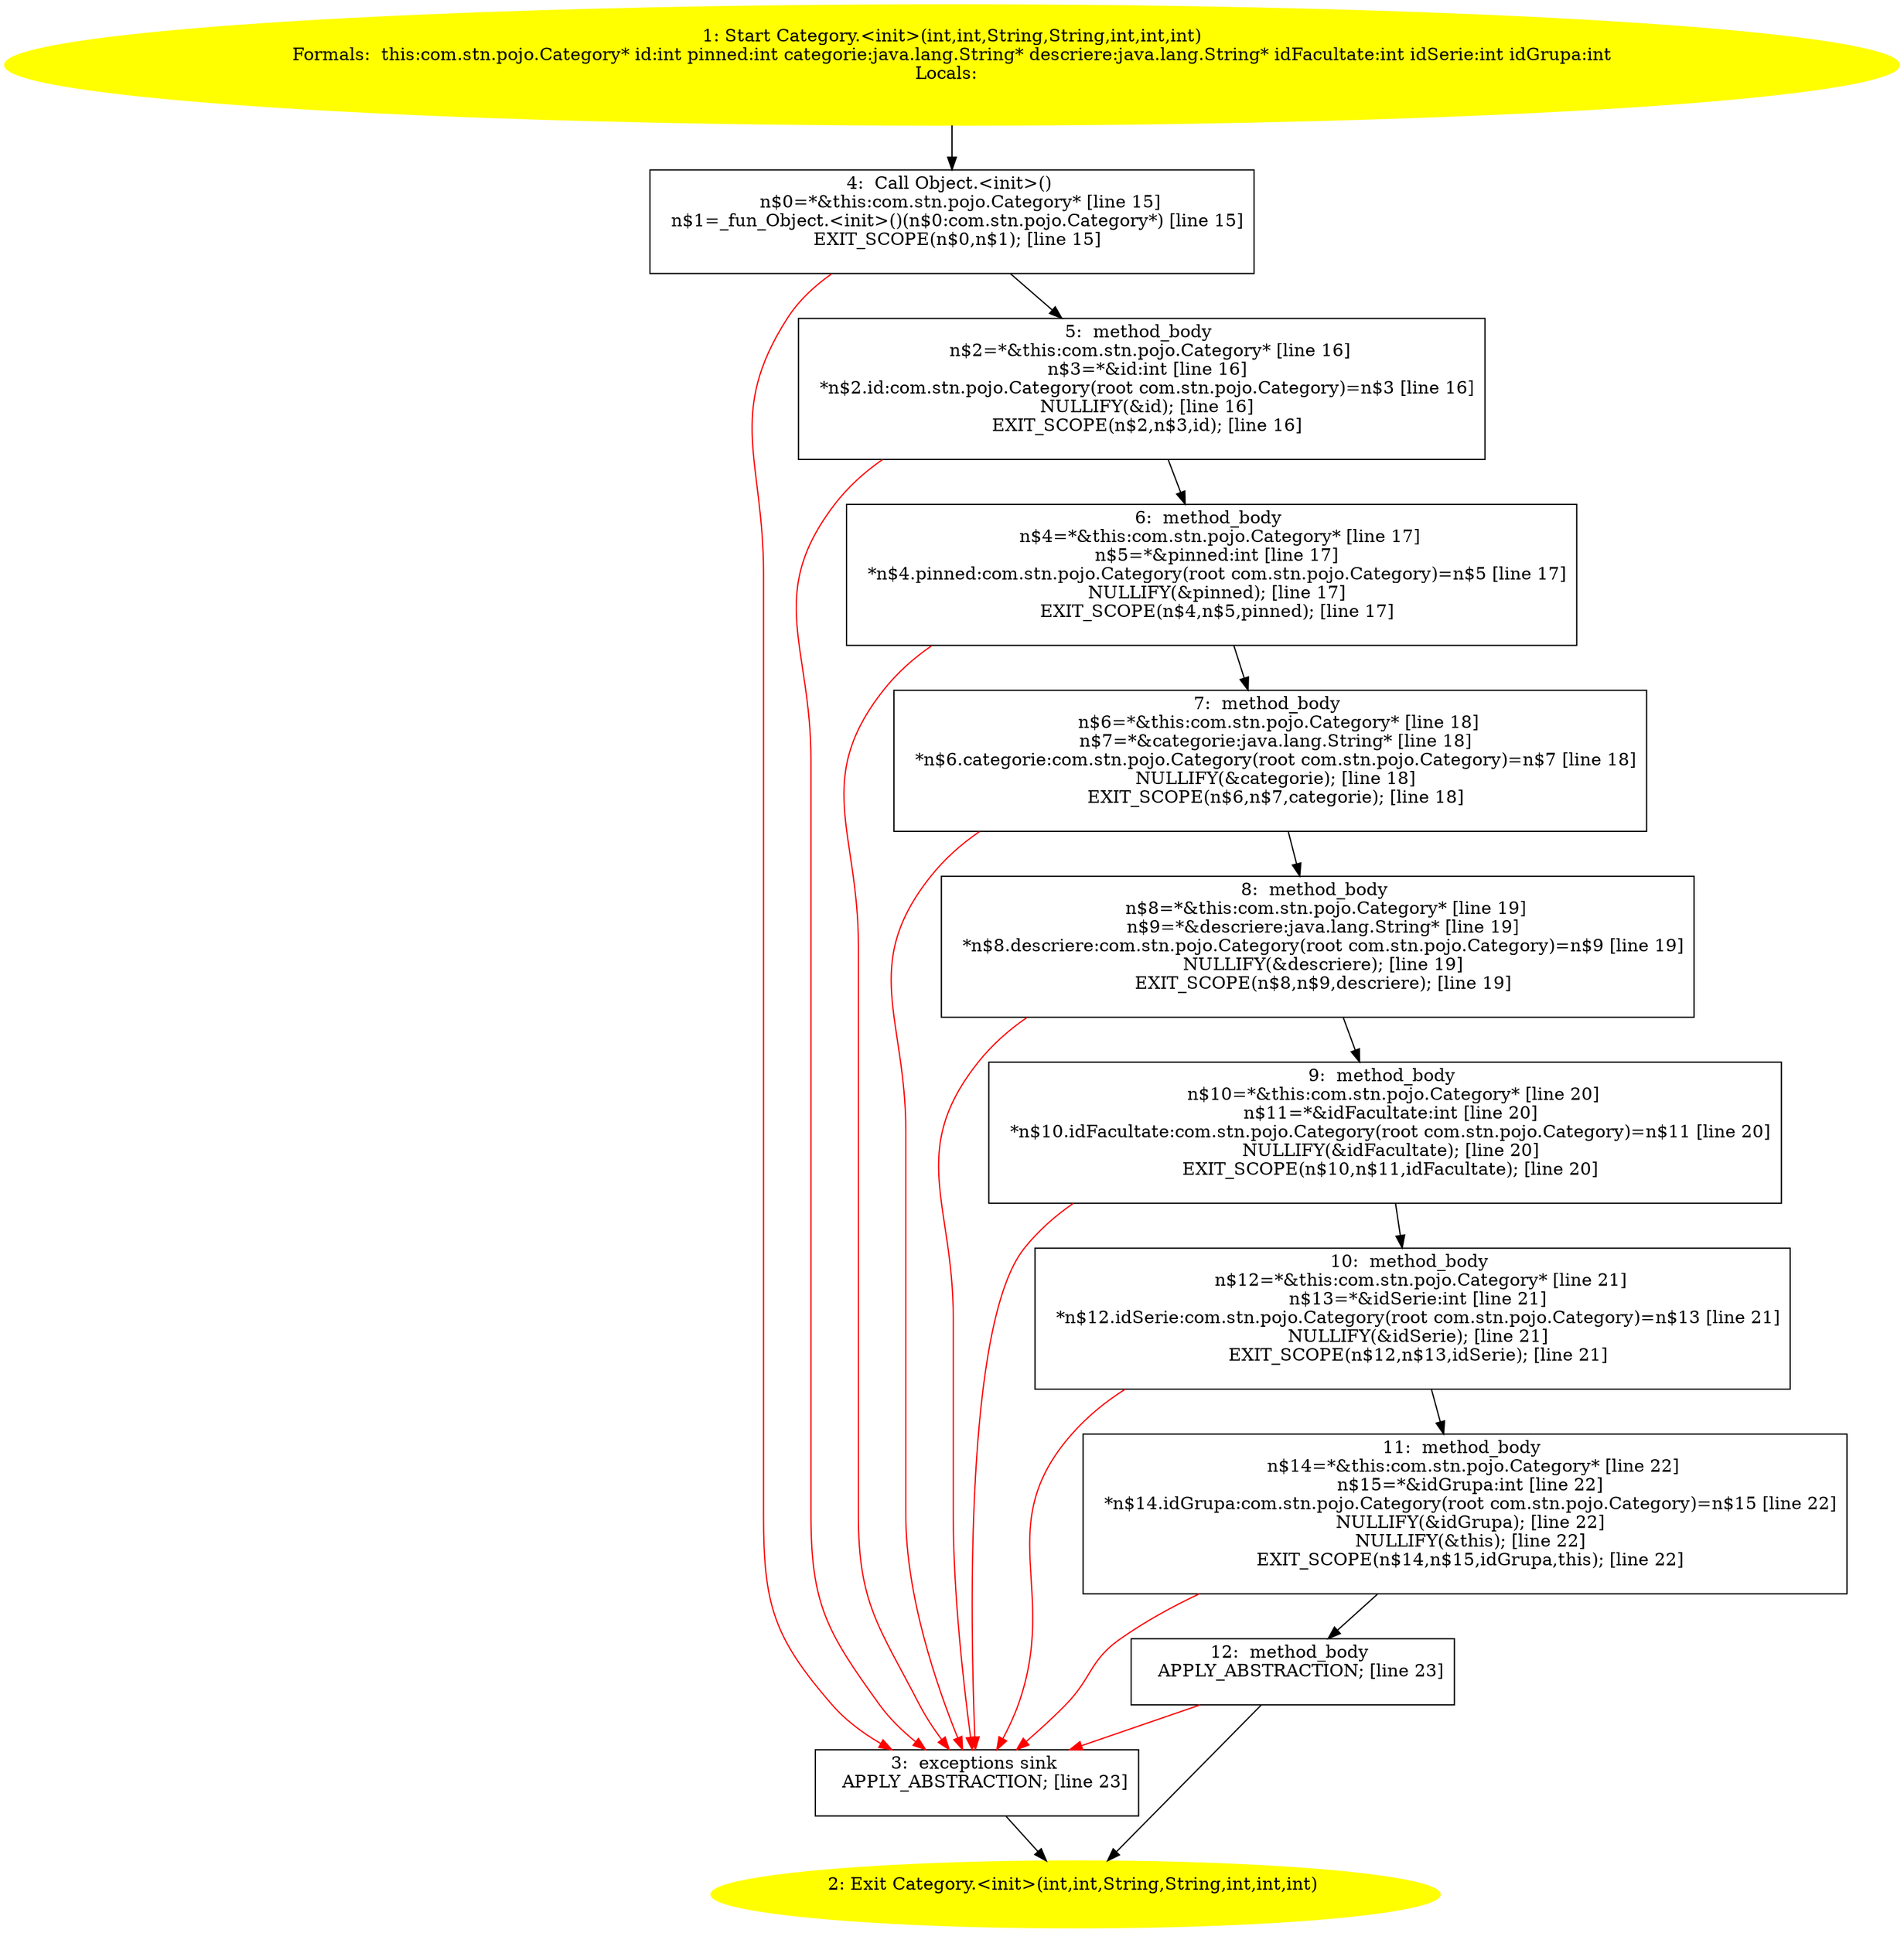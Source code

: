 /* @generated */
digraph cfg {
"com.stn.pojo.Category.<init>(int,int,java.lang.String,java.lang.String,int,int,int).1aae266f94f0ff9797b8d14eb4450d93_1" [label="1: Start Category.<init>(int,int,String,String,int,int,int)\nFormals:  this:com.stn.pojo.Category* id:int pinned:int categorie:java.lang.String* descriere:java.lang.String* idFacultate:int idSerie:int idGrupa:int\nLocals:  \n  " color=yellow style=filled]
	

	 "com.stn.pojo.Category.<init>(int,int,java.lang.String,java.lang.String,int,int,int).1aae266f94f0ff9797b8d14eb4450d93_1" -> "com.stn.pojo.Category.<init>(int,int,java.lang.String,java.lang.String,int,int,int).1aae266f94f0ff9797b8d14eb4450d93_4" ;
"com.stn.pojo.Category.<init>(int,int,java.lang.String,java.lang.String,int,int,int).1aae266f94f0ff9797b8d14eb4450d93_2" [label="2: Exit Category.<init>(int,int,String,String,int,int,int) \n  " color=yellow style=filled]
	

"com.stn.pojo.Category.<init>(int,int,java.lang.String,java.lang.String,int,int,int).1aae266f94f0ff9797b8d14eb4450d93_3" [label="3:  exceptions sink \n   APPLY_ABSTRACTION; [line 23]\n " shape="box"]
	

	 "com.stn.pojo.Category.<init>(int,int,java.lang.String,java.lang.String,int,int,int).1aae266f94f0ff9797b8d14eb4450d93_3" -> "com.stn.pojo.Category.<init>(int,int,java.lang.String,java.lang.String,int,int,int).1aae266f94f0ff9797b8d14eb4450d93_2" ;
"com.stn.pojo.Category.<init>(int,int,java.lang.String,java.lang.String,int,int,int).1aae266f94f0ff9797b8d14eb4450d93_4" [label="4:  Call Object.<init>() \n   n$0=*&this:com.stn.pojo.Category* [line 15]\n  n$1=_fun_Object.<init>()(n$0:com.stn.pojo.Category*) [line 15]\n  EXIT_SCOPE(n$0,n$1); [line 15]\n " shape="box"]
	

	 "com.stn.pojo.Category.<init>(int,int,java.lang.String,java.lang.String,int,int,int).1aae266f94f0ff9797b8d14eb4450d93_4" -> "com.stn.pojo.Category.<init>(int,int,java.lang.String,java.lang.String,int,int,int).1aae266f94f0ff9797b8d14eb4450d93_5" ;
	 "com.stn.pojo.Category.<init>(int,int,java.lang.String,java.lang.String,int,int,int).1aae266f94f0ff9797b8d14eb4450d93_4" -> "com.stn.pojo.Category.<init>(int,int,java.lang.String,java.lang.String,int,int,int).1aae266f94f0ff9797b8d14eb4450d93_3" [color="red" ];
"com.stn.pojo.Category.<init>(int,int,java.lang.String,java.lang.String,int,int,int).1aae266f94f0ff9797b8d14eb4450d93_5" [label="5:  method_body \n   n$2=*&this:com.stn.pojo.Category* [line 16]\n  n$3=*&id:int [line 16]\n  *n$2.id:com.stn.pojo.Category(root com.stn.pojo.Category)=n$3 [line 16]\n  NULLIFY(&id); [line 16]\n  EXIT_SCOPE(n$2,n$3,id); [line 16]\n " shape="box"]
	

	 "com.stn.pojo.Category.<init>(int,int,java.lang.String,java.lang.String,int,int,int).1aae266f94f0ff9797b8d14eb4450d93_5" -> "com.stn.pojo.Category.<init>(int,int,java.lang.String,java.lang.String,int,int,int).1aae266f94f0ff9797b8d14eb4450d93_6" ;
	 "com.stn.pojo.Category.<init>(int,int,java.lang.String,java.lang.String,int,int,int).1aae266f94f0ff9797b8d14eb4450d93_5" -> "com.stn.pojo.Category.<init>(int,int,java.lang.String,java.lang.String,int,int,int).1aae266f94f0ff9797b8d14eb4450d93_3" [color="red" ];
"com.stn.pojo.Category.<init>(int,int,java.lang.String,java.lang.String,int,int,int).1aae266f94f0ff9797b8d14eb4450d93_6" [label="6:  method_body \n   n$4=*&this:com.stn.pojo.Category* [line 17]\n  n$5=*&pinned:int [line 17]\n  *n$4.pinned:com.stn.pojo.Category(root com.stn.pojo.Category)=n$5 [line 17]\n  NULLIFY(&pinned); [line 17]\n  EXIT_SCOPE(n$4,n$5,pinned); [line 17]\n " shape="box"]
	

	 "com.stn.pojo.Category.<init>(int,int,java.lang.String,java.lang.String,int,int,int).1aae266f94f0ff9797b8d14eb4450d93_6" -> "com.stn.pojo.Category.<init>(int,int,java.lang.String,java.lang.String,int,int,int).1aae266f94f0ff9797b8d14eb4450d93_7" ;
	 "com.stn.pojo.Category.<init>(int,int,java.lang.String,java.lang.String,int,int,int).1aae266f94f0ff9797b8d14eb4450d93_6" -> "com.stn.pojo.Category.<init>(int,int,java.lang.String,java.lang.String,int,int,int).1aae266f94f0ff9797b8d14eb4450d93_3" [color="red" ];
"com.stn.pojo.Category.<init>(int,int,java.lang.String,java.lang.String,int,int,int).1aae266f94f0ff9797b8d14eb4450d93_7" [label="7:  method_body \n   n$6=*&this:com.stn.pojo.Category* [line 18]\n  n$7=*&categorie:java.lang.String* [line 18]\n  *n$6.categorie:com.stn.pojo.Category(root com.stn.pojo.Category)=n$7 [line 18]\n  NULLIFY(&categorie); [line 18]\n  EXIT_SCOPE(n$6,n$7,categorie); [line 18]\n " shape="box"]
	

	 "com.stn.pojo.Category.<init>(int,int,java.lang.String,java.lang.String,int,int,int).1aae266f94f0ff9797b8d14eb4450d93_7" -> "com.stn.pojo.Category.<init>(int,int,java.lang.String,java.lang.String,int,int,int).1aae266f94f0ff9797b8d14eb4450d93_8" ;
	 "com.stn.pojo.Category.<init>(int,int,java.lang.String,java.lang.String,int,int,int).1aae266f94f0ff9797b8d14eb4450d93_7" -> "com.stn.pojo.Category.<init>(int,int,java.lang.String,java.lang.String,int,int,int).1aae266f94f0ff9797b8d14eb4450d93_3" [color="red" ];
"com.stn.pojo.Category.<init>(int,int,java.lang.String,java.lang.String,int,int,int).1aae266f94f0ff9797b8d14eb4450d93_8" [label="8:  method_body \n   n$8=*&this:com.stn.pojo.Category* [line 19]\n  n$9=*&descriere:java.lang.String* [line 19]\n  *n$8.descriere:com.stn.pojo.Category(root com.stn.pojo.Category)=n$9 [line 19]\n  NULLIFY(&descriere); [line 19]\n  EXIT_SCOPE(n$8,n$9,descriere); [line 19]\n " shape="box"]
	

	 "com.stn.pojo.Category.<init>(int,int,java.lang.String,java.lang.String,int,int,int).1aae266f94f0ff9797b8d14eb4450d93_8" -> "com.stn.pojo.Category.<init>(int,int,java.lang.String,java.lang.String,int,int,int).1aae266f94f0ff9797b8d14eb4450d93_9" ;
	 "com.stn.pojo.Category.<init>(int,int,java.lang.String,java.lang.String,int,int,int).1aae266f94f0ff9797b8d14eb4450d93_8" -> "com.stn.pojo.Category.<init>(int,int,java.lang.String,java.lang.String,int,int,int).1aae266f94f0ff9797b8d14eb4450d93_3" [color="red" ];
"com.stn.pojo.Category.<init>(int,int,java.lang.String,java.lang.String,int,int,int).1aae266f94f0ff9797b8d14eb4450d93_9" [label="9:  method_body \n   n$10=*&this:com.stn.pojo.Category* [line 20]\n  n$11=*&idFacultate:int [line 20]\n  *n$10.idFacultate:com.stn.pojo.Category(root com.stn.pojo.Category)=n$11 [line 20]\n  NULLIFY(&idFacultate); [line 20]\n  EXIT_SCOPE(n$10,n$11,idFacultate); [line 20]\n " shape="box"]
	

	 "com.stn.pojo.Category.<init>(int,int,java.lang.String,java.lang.String,int,int,int).1aae266f94f0ff9797b8d14eb4450d93_9" -> "com.stn.pojo.Category.<init>(int,int,java.lang.String,java.lang.String,int,int,int).1aae266f94f0ff9797b8d14eb4450d93_10" ;
	 "com.stn.pojo.Category.<init>(int,int,java.lang.String,java.lang.String,int,int,int).1aae266f94f0ff9797b8d14eb4450d93_9" -> "com.stn.pojo.Category.<init>(int,int,java.lang.String,java.lang.String,int,int,int).1aae266f94f0ff9797b8d14eb4450d93_3" [color="red" ];
"com.stn.pojo.Category.<init>(int,int,java.lang.String,java.lang.String,int,int,int).1aae266f94f0ff9797b8d14eb4450d93_10" [label="10:  method_body \n   n$12=*&this:com.stn.pojo.Category* [line 21]\n  n$13=*&idSerie:int [line 21]\n  *n$12.idSerie:com.stn.pojo.Category(root com.stn.pojo.Category)=n$13 [line 21]\n  NULLIFY(&idSerie); [line 21]\n  EXIT_SCOPE(n$12,n$13,idSerie); [line 21]\n " shape="box"]
	

	 "com.stn.pojo.Category.<init>(int,int,java.lang.String,java.lang.String,int,int,int).1aae266f94f0ff9797b8d14eb4450d93_10" -> "com.stn.pojo.Category.<init>(int,int,java.lang.String,java.lang.String,int,int,int).1aae266f94f0ff9797b8d14eb4450d93_11" ;
	 "com.stn.pojo.Category.<init>(int,int,java.lang.String,java.lang.String,int,int,int).1aae266f94f0ff9797b8d14eb4450d93_10" -> "com.stn.pojo.Category.<init>(int,int,java.lang.String,java.lang.String,int,int,int).1aae266f94f0ff9797b8d14eb4450d93_3" [color="red" ];
"com.stn.pojo.Category.<init>(int,int,java.lang.String,java.lang.String,int,int,int).1aae266f94f0ff9797b8d14eb4450d93_11" [label="11:  method_body \n   n$14=*&this:com.stn.pojo.Category* [line 22]\n  n$15=*&idGrupa:int [line 22]\n  *n$14.idGrupa:com.stn.pojo.Category(root com.stn.pojo.Category)=n$15 [line 22]\n  NULLIFY(&idGrupa); [line 22]\n  NULLIFY(&this); [line 22]\n  EXIT_SCOPE(n$14,n$15,idGrupa,this); [line 22]\n " shape="box"]
	

	 "com.stn.pojo.Category.<init>(int,int,java.lang.String,java.lang.String,int,int,int).1aae266f94f0ff9797b8d14eb4450d93_11" -> "com.stn.pojo.Category.<init>(int,int,java.lang.String,java.lang.String,int,int,int).1aae266f94f0ff9797b8d14eb4450d93_12" ;
	 "com.stn.pojo.Category.<init>(int,int,java.lang.String,java.lang.String,int,int,int).1aae266f94f0ff9797b8d14eb4450d93_11" -> "com.stn.pojo.Category.<init>(int,int,java.lang.String,java.lang.String,int,int,int).1aae266f94f0ff9797b8d14eb4450d93_3" [color="red" ];
"com.stn.pojo.Category.<init>(int,int,java.lang.String,java.lang.String,int,int,int).1aae266f94f0ff9797b8d14eb4450d93_12" [label="12:  method_body \n   APPLY_ABSTRACTION; [line 23]\n " shape="box"]
	

	 "com.stn.pojo.Category.<init>(int,int,java.lang.String,java.lang.String,int,int,int).1aae266f94f0ff9797b8d14eb4450d93_12" -> "com.stn.pojo.Category.<init>(int,int,java.lang.String,java.lang.String,int,int,int).1aae266f94f0ff9797b8d14eb4450d93_2" ;
	 "com.stn.pojo.Category.<init>(int,int,java.lang.String,java.lang.String,int,int,int).1aae266f94f0ff9797b8d14eb4450d93_12" -> "com.stn.pojo.Category.<init>(int,int,java.lang.String,java.lang.String,int,int,int).1aae266f94f0ff9797b8d14eb4450d93_3" [color="red" ];
}
